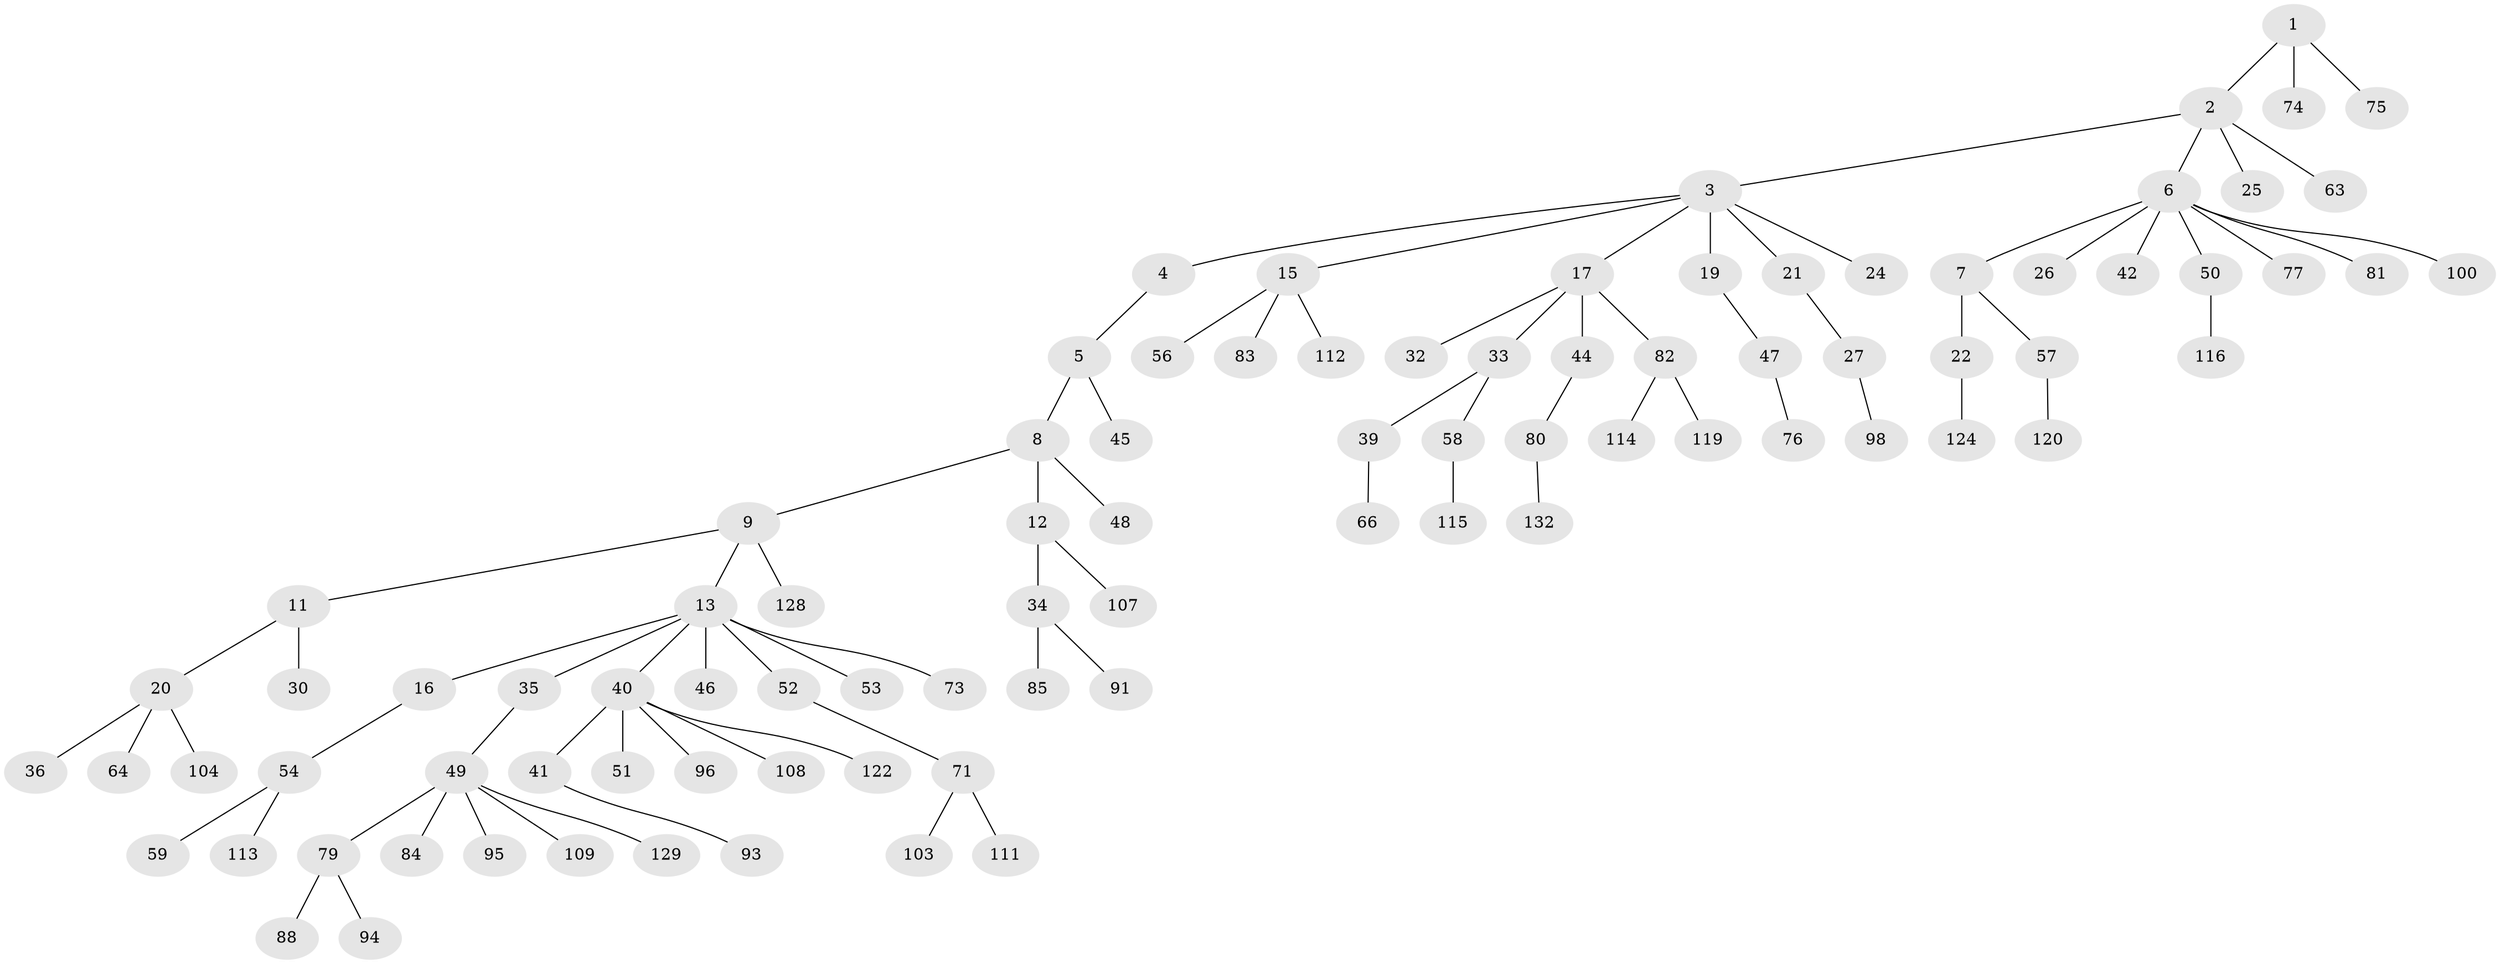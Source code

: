 // Generated by graph-tools (version 1.1) at 2025/52/02/27/25 19:52:11]
// undirected, 90 vertices, 89 edges
graph export_dot {
graph [start="1"]
  node [color=gray90,style=filled];
  1 [super="+38"];
  2 [super="+31"];
  3 [super="+18"];
  4;
  5;
  6 [super="+29"];
  7 [super="+23"];
  8 [super="+10"];
  9 [super="+43"];
  11 [super="+99"];
  12;
  13 [super="+14"];
  15 [super="+28"];
  16 [super="+125"];
  17 [super="+68"];
  19;
  20 [super="+37"];
  21 [super="+121"];
  22 [super="+62"];
  24;
  25 [super="+117"];
  26;
  27 [super="+97"];
  30;
  32 [super="+78"];
  33 [super="+92"];
  34 [super="+60"];
  35;
  36 [super="+106"];
  39 [super="+55"];
  40 [super="+65"];
  41 [super="+70"];
  42;
  44 [super="+131"];
  45;
  46;
  47 [super="+67"];
  48 [super="+72"];
  49 [super="+69"];
  50 [super="+90"];
  51;
  52;
  53;
  54 [super="+110"];
  56 [super="+127"];
  57;
  58 [super="+61"];
  59;
  63 [super="+105"];
  64;
  66;
  71 [super="+89"];
  73;
  74 [super="+87"];
  75;
  76 [super="+101"];
  77;
  79;
  80 [super="+126"];
  81 [super="+86"];
  82 [super="+130"];
  83;
  84;
  85;
  88;
  91;
  93;
  94 [super="+102"];
  95;
  96 [super="+133"];
  98;
  100;
  103;
  104;
  107 [super="+118"];
  108;
  109;
  111;
  112;
  113;
  114;
  115;
  116;
  119;
  120 [super="+123"];
  122;
  124;
  128;
  129;
  132;
  1 -- 2;
  1 -- 75;
  1 -- 74;
  2 -- 3;
  2 -- 6;
  2 -- 25;
  2 -- 63;
  3 -- 4;
  3 -- 15;
  3 -- 17;
  3 -- 19;
  3 -- 21;
  3 -- 24;
  4 -- 5;
  5 -- 8;
  5 -- 45;
  6 -- 7;
  6 -- 26;
  6 -- 42;
  6 -- 50;
  6 -- 77;
  6 -- 100;
  6 -- 81;
  7 -- 22;
  7 -- 57;
  8 -- 9;
  8 -- 12;
  8 -- 48;
  9 -- 11;
  9 -- 13;
  9 -- 128;
  11 -- 20;
  11 -- 30;
  12 -- 34;
  12 -- 107;
  13 -- 16;
  13 -- 40;
  13 -- 46;
  13 -- 35;
  13 -- 52;
  13 -- 53;
  13 -- 73;
  15 -- 56;
  15 -- 83;
  15 -- 112;
  16 -- 54;
  17 -- 32;
  17 -- 33;
  17 -- 44;
  17 -- 82;
  19 -- 47;
  20 -- 36;
  20 -- 64;
  20 -- 104;
  21 -- 27;
  22 -- 124;
  27 -- 98;
  33 -- 39;
  33 -- 58;
  34 -- 85;
  34 -- 91;
  35 -- 49;
  39 -- 66;
  40 -- 41;
  40 -- 51;
  40 -- 122;
  40 -- 108;
  40 -- 96;
  41 -- 93;
  44 -- 80;
  47 -- 76;
  49 -- 84;
  49 -- 109;
  49 -- 129;
  49 -- 79;
  49 -- 95;
  50 -- 116;
  52 -- 71;
  54 -- 59;
  54 -- 113;
  57 -- 120;
  58 -- 115;
  71 -- 103;
  71 -- 111;
  79 -- 88;
  79 -- 94;
  80 -- 132;
  82 -- 114;
  82 -- 119;
}
